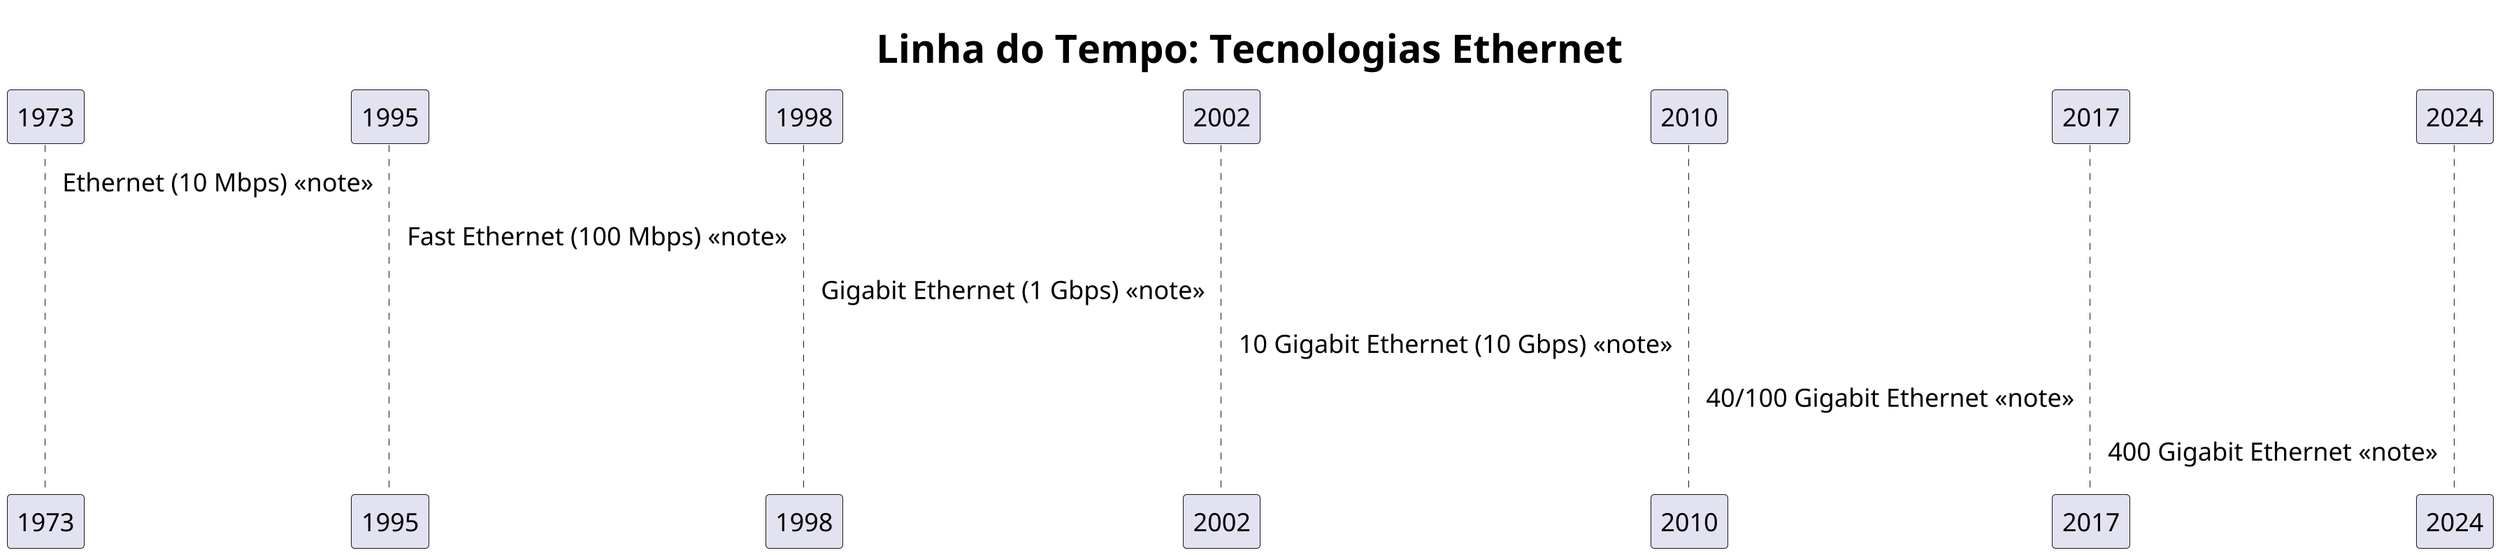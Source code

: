 @startuml
skinparam monochrome false
skinparam defaultFontName Arial
skinparam backgroundColor white
skinparam ArrowColor #5D2E8C  // Roxo para as setas
skinparam defaultTextAlignment center

' Aumentando o tamanho das fontes e aplicando cores
skinparam titleFontSize 28
skinparam defaultFontSize 18
skinparam defaultFontColor black
skinparam noteBackgroundColor #FF6F91  // Rosa para notas
skinparam noteBorderColor #C56C86  // Vinho claro para bordas de notas
skinparam timeline {
    backgroundColor #E1E1F2  // Fundo claro com tom pastel
    tickColor #4C5B96  // Índigo para as marcações de tempo
    tickFontSize 16
}

title Linha do Tempo: Tecnologias Ethernet

scale 2

1973 --> 1995 : Ethernet (10 Mbps) <<note>>
1995 --> 1998 : Fast Ethernet (100 Mbps) <<note>>
1998 --> 2002 : Gigabit Ethernet (1 Gbps) <<note>>
2002 --> 2010 : 10 Gigabit Ethernet (10 Gbps) <<note>>
2010 --> 2017 : 40/100 Gigabit Ethernet <<note>>
2017 --> 2024 : 400 Gigabit Ethernet <<note>>

@enduml
